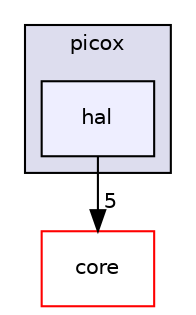 digraph "hal" {
  compound=true
  node [ fontsize="10", fontname="Helvetica"];
  edge [ labelfontsize="10", labelfontname="Helvetica"];
  subgraph clusterdir_295ce2a6370ae0a688a0222b881c77ca {
    graph [ bgcolor="#ddddee", pencolor="black", label="picox" fontname="Helvetica", fontsize="10", URL="dir_295ce2a6370ae0a688a0222b881c77ca.html"]
  dir_d771004b704a885dfebdad5fa03f9126 [shape=box, label="hal", style="filled", fillcolor="#eeeeff", pencolor="black", URL="dir_d771004b704a885dfebdad5fa03f9126.html"];
  }
  dir_334975c5f7f258e1ec06bfc6b10c4fd2 [shape=box label="core" fillcolor="white" style="filled" color="red" URL="dir_334975c5f7f258e1ec06bfc6b10c4fd2.html"];
  dir_d771004b704a885dfebdad5fa03f9126->dir_334975c5f7f258e1ec06bfc6b10c4fd2 [headlabel="5", labeldistance=1.5 headhref="dir_000015_000001.html"];
}
